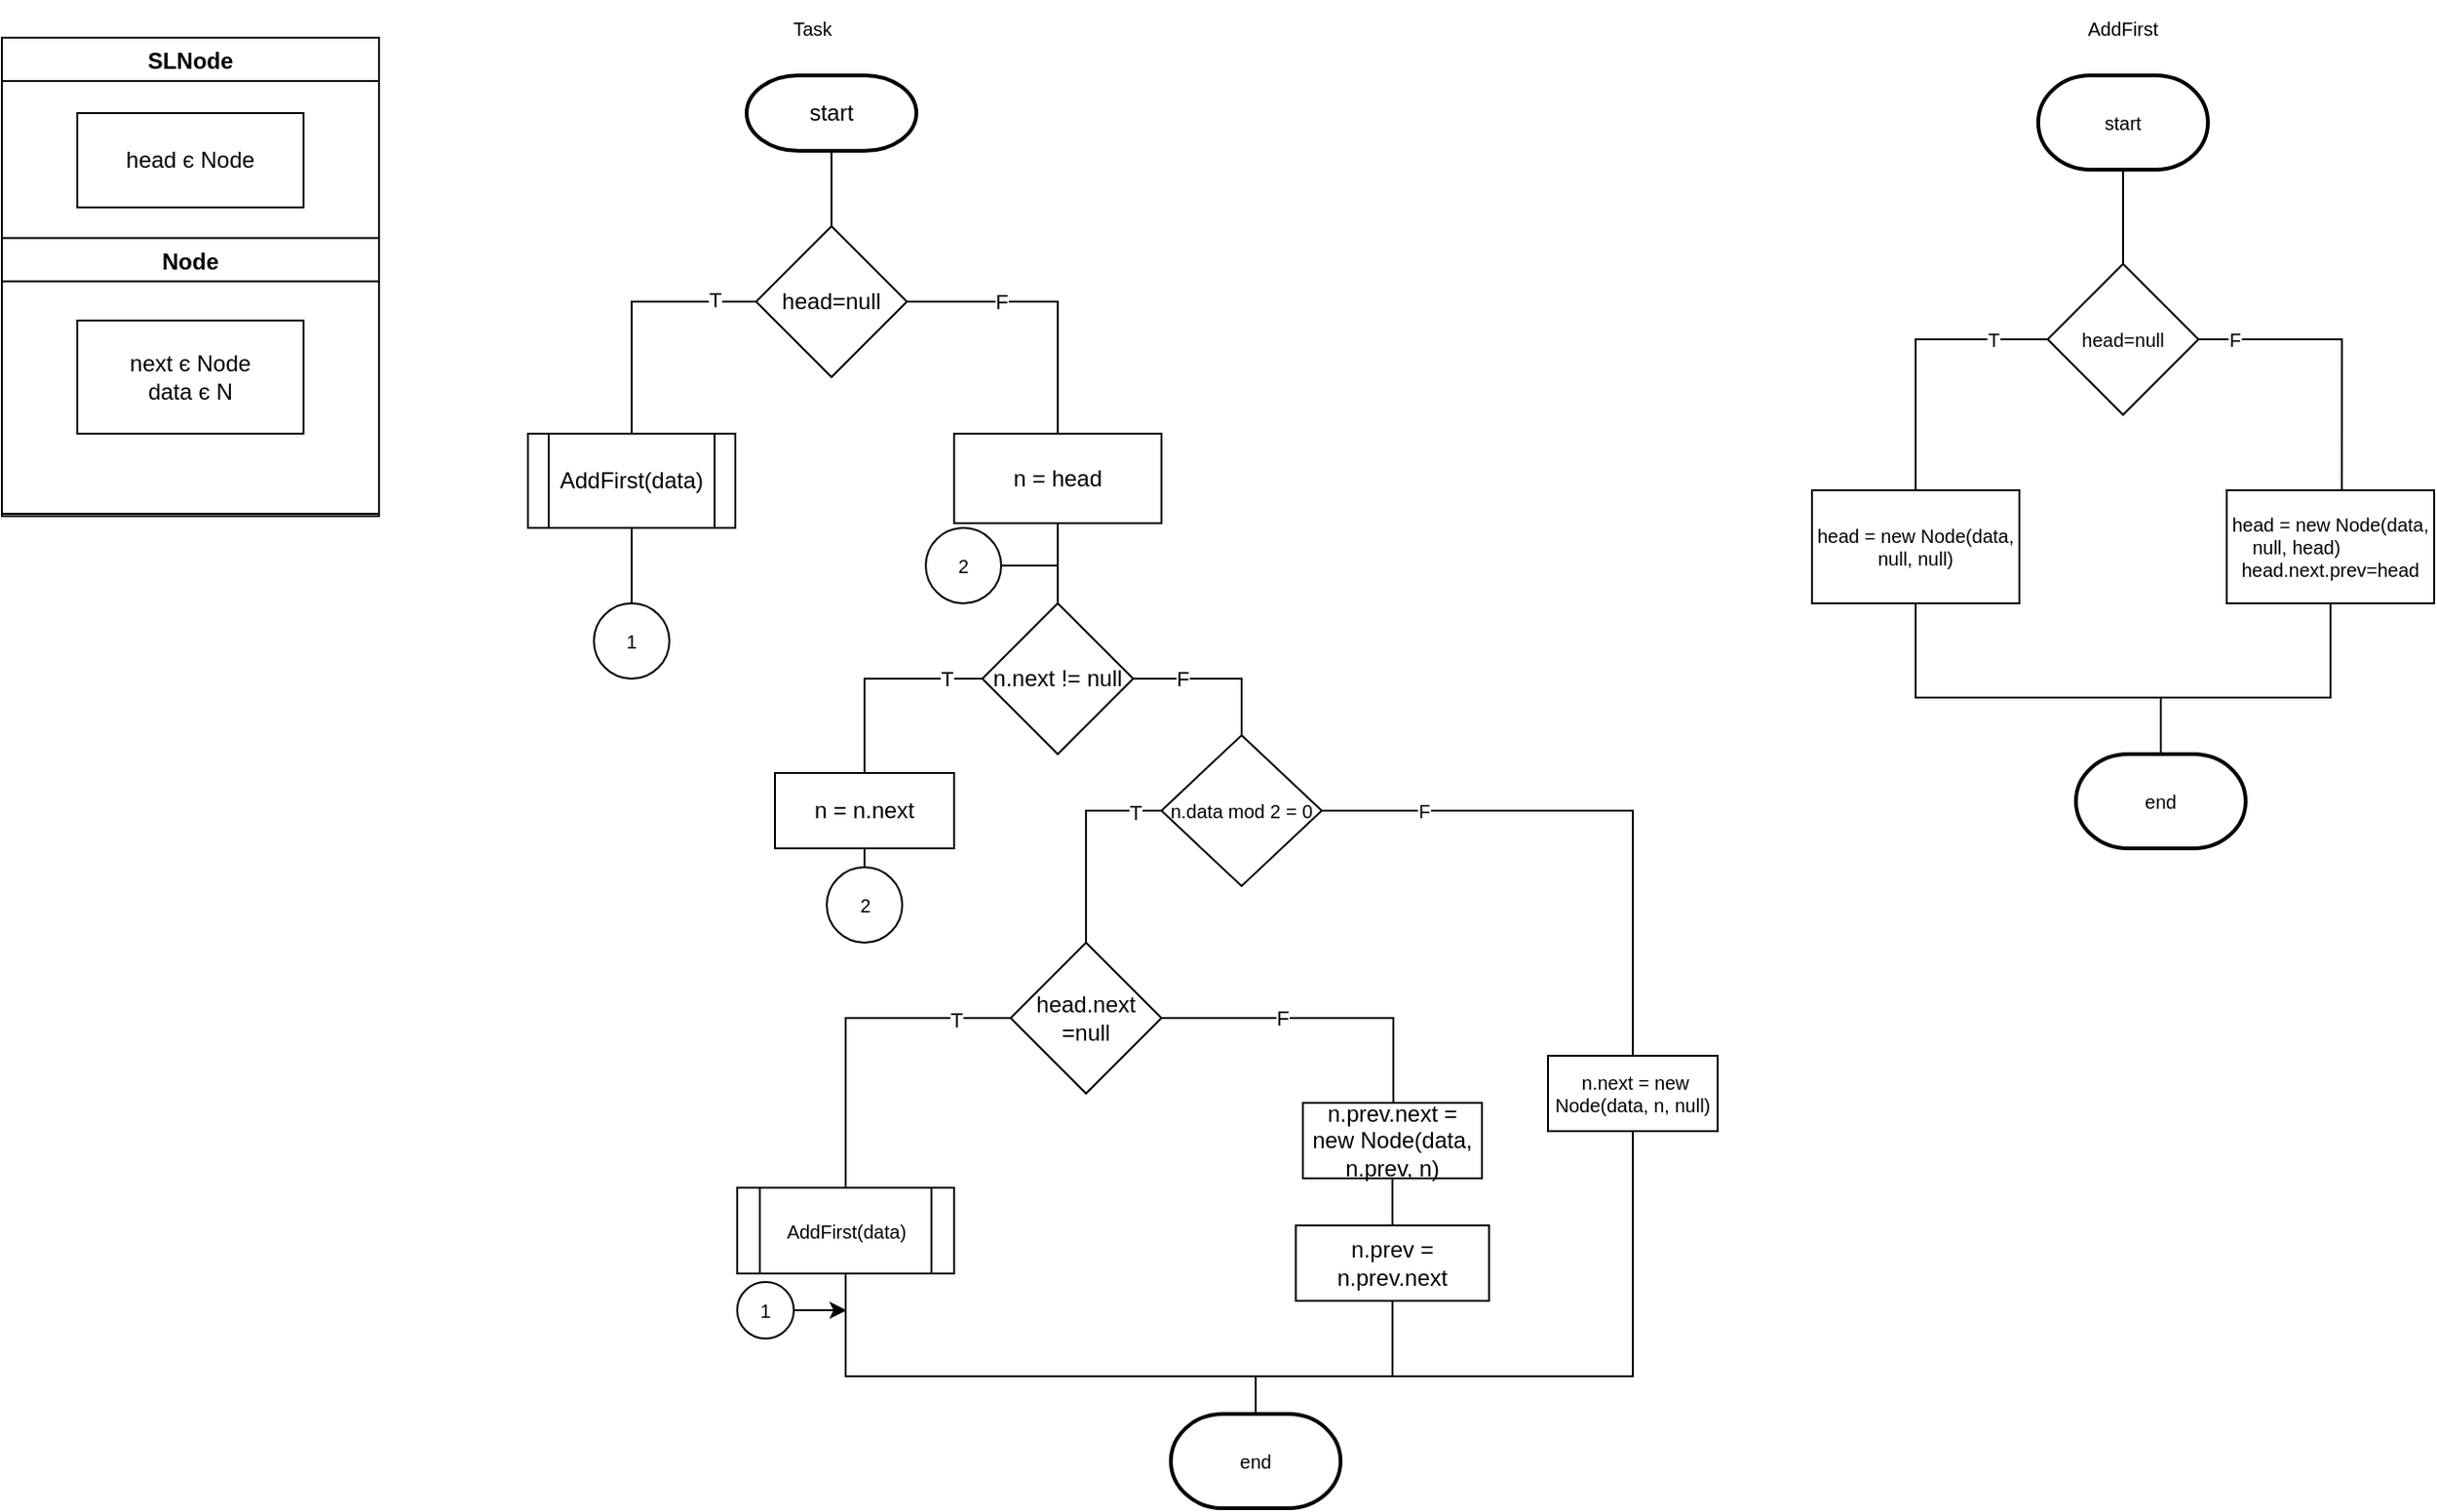 <mxfile version="15.8.7" type="device"><diagram id="x9FFW7f7hqQIO6BIhVK7" name="Сторінка-1"><mxGraphModel dx="441" dy="346" grid="1" gridSize="10" guides="1" tooltips="1" connect="1" arrows="1" fold="1" page="1" pageScale="1" pageWidth="827" pageHeight="1169" math="0" shadow="0"><root><mxCell id="0"/><mxCell id="1" parent="0"/><mxCell id="0QQBt_lHWJG0eda0-Ubb-2" value="SLNode" style="swimlane;" parent="1" vertex="1"><mxGeometry x="80" y="20" width="200" height="252.5" as="geometry"/></mxCell><mxCell id="0QQBt_lHWJG0eda0-Ubb-4" value="Node" style="swimlane;horizontal=0;rotation=90;" parent="0QQBt_lHWJG0eda0-Ubb-2" vertex="1"><mxGeometry x="26.25" y="80" width="147.5" height="200" as="geometry"/></mxCell><mxCell id="0QQBt_lHWJG0eda0-Ubb-6" value="next є Node&lt;br&gt;data є N" style="rounded=0;whiteSpace=wrap;html=1;" parent="0QQBt_lHWJG0eda0-Ubb-4" vertex="1"><mxGeometry x="13.75" y="70" width="120" height="60" as="geometry"/></mxCell><mxCell id="0QQBt_lHWJG0eda0-Ubb-5" value="head є Node" style="rounded=0;whiteSpace=wrap;html=1;" parent="0QQBt_lHWJG0eda0-Ubb-2" vertex="1"><mxGeometry x="40" y="40" width="120" height="50" as="geometry"/></mxCell><mxCell id="0QQBt_lHWJG0eda0-Ubb-9" value="" style="edgeStyle=orthogonalEdgeStyle;rounded=0;orthogonalLoop=1;jettySize=auto;html=1;endArrow=none;endFill=0;" parent="1" source="0QQBt_lHWJG0eda0-Ubb-7" target="0QQBt_lHWJG0eda0-Ubb-8" edge="1"><mxGeometry relative="1" as="geometry"/></mxCell><mxCell id="0QQBt_lHWJG0eda0-Ubb-7" value="start" style="strokeWidth=2;html=1;shape=mxgraph.flowchart.terminator;whiteSpace=wrap;" parent="1" vertex="1"><mxGeometry x="475" y="40" width="90" height="40" as="geometry"/></mxCell><mxCell id="0QQBt_lHWJG0eda0-Ubb-15" style="edgeStyle=orthogonalEdgeStyle;rounded=0;orthogonalLoop=1;jettySize=auto;html=1;endArrow=none;endFill=0;" parent="1" source="0QQBt_lHWJG0eda0-Ubb-8" target="0QQBt_lHWJG0eda0-Ubb-10" edge="1"><mxGeometry relative="1" as="geometry"/></mxCell><mxCell id="0QQBt_lHWJG0eda0-Ubb-16" value="T" style="edgeLabel;html=1;align=center;verticalAlign=middle;resizable=0;points=[];" parent="0QQBt_lHWJG0eda0-Ubb-15" vertex="1" connectable="0"><mxGeometry x="-0.667" y="-1" relative="1" as="geometry"><mxPoint as="offset"/></mxGeometry></mxCell><mxCell id="0QQBt_lHWJG0eda0-Ubb-18" style="edgeStyle=orthogonalEdgeStyle;rounded=0;orthogonalLoop=1;jettySize=auto;html=1;entryX=0.551;entryY=0.025;entryDx=0;entryDy=0;entryPerimeter=0;endArrow=none;endFill=0;" parent="1" source="0QQBt_lHWJG0eda0-Ubb-8" target="0QQBt_lHWJG0eda0-Ubb-17" edge="1"><mxGeometry relative="1" as="geometry"><Array as="points"><mxPoint x="640" y="160"/><mxPoint x="640" y="231"/></Array></mxGeometry></mxCell><mxCell id="0QQBt_lHWJG0eda0-Ubb-19" value="F" style="edgeLabel;html=1;align=center;verticalAlign=middle;resizable=0;points=[];" parent="0QQBt_lHWJG0eda0-Ubb-18" vertex="1" connectable="0"><mxGeometry x="-0.365" relative="1" as="geometry"><mxPoint as="offset"/></mxGeometry></mxCell><mxCell id="0QQBt_lHWJG0eda0-Ubb-8" value="head=null" style="rhombus;whiteSpace=wrap;html=1;" parent="1" vertex="1"><mxGeometry x="480" y="120" width="80" height="80" as="geometry"/></mxCell><mxCell id="0QQBt_lHWJG0eda0-Ubb-63" value="" style="edgeStyle=orthogonalEdgeStyle;rounded=0;orthogonalLoop=1;jettySize=auto;html=1;fontSize=10;endArrow=none;endFill=0;" parent="1" source="0QQBt_lHWJG0eda0-Ubb-10" target="0QQBt_lHWJG0eda0-Ubb-62" edge="1"><mxGeometry relative="1" as="geometry"/></mxCell><mxCell id="0QQBt_lHWJG0eda0-Ubb-10" value="AddFirst(data)" style="shape=process;whiteSpace=wrap;html=1;backgroundOutline=1;" parent="1" vertex="1"><mxGeometry x="359" y="230" width="110" height="50" as="geometry"/></mxCell><mxCell id="0QQBt_lHWJG0eda0-Ubb-21" value="" style="edgeStyle=orthogonalEdgeStyle;rounded=0;orthogonalLoop=1;jettySize=auto;html=1;endArrow=none;endFill=0;" parent="1" source="0QQBt_lHWJG0eda0-Ubb-17" target="0QQBt_lHWJG0eda0-Ubb-20" edge="1"><mxGeometry relative="1" as="geometry"/></mxCell><mxCell id="0QQBt_lHWJG0eda0-Ubb-17" value="n = head" style="rounded=0;whiteSpace=wrap;html=1;" parent="1" vertex="1"><mxGeometry x="585" y="230" width="110" height="47.5" as="geometry"/></mxCell><mxCell id="0QQBt_lHWJG0eda0-Ubb-23" style="edgeStyle=orthogonalEdgeStyle;rounded=0;orthogonalLoop=1;jettySize=auto;html=1;endArrow=none;endFill=0;" parent="1" source="0QQBt_lHWJG0eda0-Ubb-20" target="0QQBt_lHWJG0eda0-Ubb-22" edge="1"><mxGeometry relative="1" as="geometry"/></mxCell><mxCell id="0QQBt_lHWJG0eda0-Ubb-24" value="T" style="edgeLabel;html=1;align=center;verticalAlign=middle;resizable=0;points=[];" parent="0QQBt_lHWJG0eda0-Ubb-23" vertex="1" connectable="0"><mxGeometry x="-0.662" relative="1" as="geometry"><mxPoint as="offset"/></mxGeometry></mxCell><mxCell id="0QQBt_lHWJG0eda0-Ubb-26" style="edgeStyle=orthogonalEdgeStyle;rounded=0;orthogonalLoop=1;jettySize=auto;html=1;entryX=0.5;entryY=0;entryDx=0;entryDy=0;endArrow=none;endFill=0;" parent="1" source="0QQBt_lHWJG0eda0-Ubb-20" target="0QQBt_lHWJG0eda0-Ubb-25" edge="1"><mxGeometry relative="1" as="geometry"/></mxCell><mxCell id="0QQBt_lHWJG0eda0-Ubb-27" value="F" style="edgeLabel;html=1;align=center;verticalAlign=middle;resizable=0;points=[];" parent="0QQBt_lHWJG0eda0-Ubb-26" vertex="1" connectable="0"><mxGeometry x="-0.404" relative="1" as="geometry"><mxPoint as="offset"/></mxGeometry></mxCell><mxCell id="0QQBt_lHWJG0eda0-Ubb-20" value="n.next != null" style="rhombus;whiteSpace=wrap;html=1;" parent="1" vertex="1"><mxGeometry x="600" y="320" width="80" height="80" as="geometry"/></mxCell><mxCell id="0QQBt_lHWJG0eda0-Ubb-65" style="edgeStyle=orthogonalEdgeStyle;rounded=0;orthogonalLoop=1;jettySize=auto;html=1;fontSize=10;endArrow=none;endFill=0;" parent="1" source="0QQBt_lHWJG0eda0-Ubb-22" target="0QQBt_lHWJG0eda0-Ubb-64" edge="1"><mxGeometry relative="1" as="geometry"/></mxCell><mxCell id="0QQBt_lHWJG0eda0-Ubb-22" value="n = n.next" style="rounded=0;whiteSpace=wrap;html=1;" parent="1" vertex="1"><mxGeometry x="490" y="410" width="95" height="40" as="geometry"/></mxCell><mxCell id="0QQBt_lHWJG0eda0-Ubb-42" style="edgeStyle=orthogonalEdgeStyle;rounded=0;orthogonalLoop=1;jettySize=auto;html=1;fontSize=10;endArrow=none;endFill=0;" parent="1" source="0QQBt_lHWJG0eda0-Ubb-25" target="0QQBt_lHWJG0eda0-Ubb-41" edge="1"><mxGeometry relative="1" as="geometry"/></mxCell><mxCell id="0QQBt_lHWJG0eda0-Ubb-43" value="F" style="edgeLabel;html=1;align=center;verticalAlign=middle;resizable=0;points=[];fontSize=10;" parent="0QQBt_lHWJG0eda0-Ubb-42" vertex="1" connectable="0"><mxGeometry x="-0.704" y="-1" relative="1" as="geometry"><mxPoint x="10" y="-1" as="offset"/></mxGeometry></mxCell><mxCell id="X95K_tfgVystDzC8B2tU-5" style="edgeStyle=orthogonalEdgeStyle;rounded=0;orthogonalLoop=1;jettySize=auto;html=1;entryX=0.5;entryY=0;entryDx=0;entryDy=0;endArrow=none;endFill=0;" parent="1" source="0QQBt_lHWJG0eda0-Ubb-25" target="X95K_tfgVystDzC8B2tU-3" edge="1"><mxGeometry relative="1" as="geometry"><Array as="points"><mxPoint x="655" y="430"/></Array></mxGeometry></mxCell><mxCell id="X95K_tfgVystDzC8B2tU-25" value="T" style="edgeLabel;html=1;align=center;verticalAlign=middle;resizable=0;points=[];" parent="X95K_tfgVystDzC8B2tU-5" vertex="1" connectable="0"><mxGeometry x="-0.743" y="1" relative="1" as="geometry"><mxPoint as="offset"/></mxGeometry></mxCell><mxCell id="0QQBt_lHWJG0eda0-Ubb-25" value="&lt;font style=&quot;font-size: 10px&quot;&gt;n.data mod 2 = 0&lt;/font&gt;" style="rhombus;whiteSpace=wrap;html=1;" parent="1" vertex="1"><mxGeometry x="695" y="390" width="85" height="80" as="geometry"/></mxCell><mxCell id="X95K_tfgVystDzC8B2tU-1" style="edgeStyle=orthogonalEdgeStyle;rounded=0;orthogonalLoop=1;jettySize=auto;html=1;" parent="1" edge="1"><mxGeometry relative="1" as="geometry"><mxPoint x="640" y="470" as="targetPoint"/><mxPoint x="640" y="470" as="sourcePoint"/></mxGeometry></mxCell><mxCell id="0QQBt_lHWJG0eda0-Ubb-45" style="edgeStyle=orthogonalEdgeStyle;rounded=0;orthogonalLoop=1;jettySize=auto;html=1;fontSize=10;endArrow=none;endFill=0;" parent="1" source="0QQBt_lHWJG0eda0-Ubb-36" target="0QQBt_lHWJG0eda0-Ubb-44" edge="1"><mxGeometry relative="1" as="geometry"><Array as="points"><mxPoint x="527" y="730"/><mxPoint x="745" y="730"/></Array></mxGeometry></mxCell><mxCell id="0QQBt_lHWJG0eda0-Ubb-36" value="AddFirst(data)" style="shape=process;whiteSpace=wrap;html=1;backgroundOutline=1;fontSize=10;" parent="1" vertex="1"><mxGeometry x="470" y="630" width="115" height="45.5" as="geometry"/></mxCell><mxCell id="0QQBt_lHWJG0eda0-Ubb-47" style="edgeStyle=orthogonalEdgeStyle;rounded=0;orthogonalLoop=1;jettySize=auto;html=1;fontSize=10;endArrow=none;endFill=0;" parent="1" source="0QQBt_lHWJG0eda0-Ubb-41" target="0QQBt_lHWJG0eda0-Ubb-44" edge="1"><mxGeometry relative="1" as="geometry"><Array as="points"><mxPoint x="945" y="730"/><mxPoint x="745" y="730"/></Array></mxGeometry></mxCell><mxCell id="0QQBt_lHWJG0eda0-Ubb-41" value="&amp;nbsp;n.next = new Node(data, n, null)" style="rounded=0;whiteSpace=wrap;html=1;fontSize=10;" parent="1" vertex="1"><mxGeometry x="900" y="560" width="90" height="40" as="geometry"/></mxCell><mxCell id="0QQBt_lHWJG0eda0-Ubb-44" value="end" style="strokeWidth=2;html=1;shape=mxgraph.flowchart.terminator;whiteSpace=wrap;fontSize=10;" parent="1" vertex="1"><mxGeometry x="700" y="750" width="90" height="50" as="geometry"/></mxCell><mxCell id="0QQBt_lHWJG0eda0-Ubb-48" value="Task" style="text;html=1;strokeColor=none;fillColor=none;align=center;verticalAlign=middle;whiteSpace=wrap;rounded=0;fontSize=10;" parent="1" vertex="1"><mxGeometry x="480" width="60" height="30" as="geometry"/></mxCell><mxCell id="0QQBt_lHWJG0eda0-Ubb-51" value="" style="edgeStyle=orthogonalEdgeStyle;rounded=0;orthogonalLoop=1;jettySize=auto;html=1;fontSize=10;endArrow=none;endFill=0;" parent="1" source="0QQBt_lHWJG0eda0-Ubb-49" target="0QQBt_lHWJG0eda0-Ubb-50" edge="1"><mxGeometry relative="1" as="geometry"/></mxCell><mxCell id="0QQBt_lHWJG0eda0-Ubb-49" value="start" style="strokeWidth=2;html=1;shape=mxgraph.flowchart.terminator;whiteSpace=wrap;fontSize=10;" parent="1" vertex="1"><mxGeometry x="1160" y="40" width="90" height="50" as="geometry"/></mxCell><mxCell id="0QQBt_lHWJG0eda0-Ubb-53" style="edgeStyle=orthogonalEdgeStyle;rounded=0;orthogonalLoop=1;jettySize=auto;html=1;fontSize=10;endArrow=none;endFill=0;" parent="1" source="0QQBt_lHWJG0eda0-Ubb-50" target="0QQBt_lHWJG0eda0-Ubb-52" edge="1"><mxGeometry relative="1" as="geometry"/></mxCell><mxCell id="0QQBt_lHWJG0eda0-Ubb-54" value="T" style="edgeLabel;html=1;align=center;verticalAlign=middle;resizable=0;points=[];fontSize=10;" parent="0QQBt_lHWJG0eda0-Ubb-53" vertex="1" connectable="0"><mxGeometry x="-0.611" relative="1" as="geometry"><mxPoint as="offset"/></mxGeometry></mxCell><mxCell id="0QQBt_lHWJG0eda0-Ubb-56" style="edgeStyle=orthogonalEdgeStyle;rounded=0;orthogonalLoop=1;jettySize=auto;html=1;entryX=0.555;entryY=0.022;entryDx=0;entryDy=0;entryPerimeter=0;fontSize=10;endArrow=none;endFill=0;" parent="1" source="0QQBt_lHWJG0eda0-Ubb-50" target="0QQBt_lHWJG0eda0-Ubb-55" edge="1"><mxGeometry relative="1" as="geometry"/></mxCell><mxCell id="0QQBt_lHWJG0eda0-Ubb-57" value="F" style="edgeLabel;html=1;align=center;verticalAlign=middle;resizable=0;points=[];fontSize=10;" parent="0QQBt_lHWJG0eda0-Ubb-56" vertex="1" connectable="0"><mxGeometry x="-0.765" relative="1" as="geometry"><mxPoint as="offset"/></mxGeometry></mxCell><mxCell id="0QQBt_lHWJG0eda0-Ubb-50" value="head=null" style="rhombus;whiteSpace=wrap;html=1;fontSize=10;" parent="1" vertex="1"><mxGeometry x="1165" y="140" width="80" height="80" as="geometry"/></mxCell><mxCell id="0QQBt_lHWJG0eda0-Ubb-60" style="edgeStyle=orthogonalEdgeStyle;rounded=0;orthogonalLoop=1;jettySize=auto;html=1;fontSize=10;endArrow=none;endFill=0;" parent="1" source="0QQBt_lHWJG0eda0-Ubb-52" target="0QQBt_lHWJG0eda0-Ubb-59" edge="1"><mxGeometry relative="1" as="geometry"><Array as="points"><mxPoint x="1095" y="370"/><mxPoint x="1225" y="370"/></Array></mxGeometry></mxCell><mxCell id="0QQBt_lHWJG0eda0-Ubb-52" value="head = new Node(data, null, null)" style="rounded=0;whiteSpace=wrap;html=1;fontSize=10;" parent="1" vertex="1"><mxGeometry x="1040" y="260" width="110" height="60" as="geometry"/></mxCell><mxCell id="0QQBt_lHWJG0eda0-Ubb-61" style="edgeStyle=orthogonalEdgeStyle;rounded=0;orthogonalLoop=1;jettySize=auto;html=1;fontSize=10;endArrow=none;endFill=0;" parent="1" source="0QQBt_lHWJG0eda0-Ubb-55" target="0QQBt_lHWJG0eda0-Ubb-59" edge="1"><mxGeometry relative="1" as="geometry"><Array as="points"><mxPoint x="1315" y="370"/><mxPoint x="1225" y="370"/></Array></mxGeometry></mxCell><mxCell id="0QQBt_lHWJG0eda0-Ubb-55" value="&lt;div&gt;head = new Node(data, null, head)&lt;span&gt;&amp;nbsp; &amp;nbsp; &amp;nbsp; &amp;nbsp; &amp;nbsp; &amp;nbsp; &amp;nbsp; head.next.prev=head&lt;/span&gt;&lt;/div&gt;" style="rounded=0;whiteSpace=wrap;html=1;fontSize=10;" parent="1" vertex="1"><mxGeometry x="1260" y="260" width="110" height="60" as="geometry"/></mxCell><mxCell id="0QQBt_lHWJG0eda0-Ubb-59" value="end" style="strokeWidth=2;html=1;shape=mxgraph.flowchart.terminator;whiteSpace=wrap;fontSize=10;" parent="1" vertex="1"><mxGeometry x="1180" y="400" width="90" height="50" as="geometry"/></mxCell><mxCell id="0QQBt_lHWJG0eda0-Ubb-62" value="1" style="ellipse;whiteSpace=wrap;html=1;aspect=fixed;fontSize=10;" parent="1" vertex="1"><mxGeometry x="394" y="320" width="40" height="40" as="geometry"/></mxCell><mxCell id="0QQBt_lHWJG0eda0-Ubb-64" value="2" style="ellipse;whiteSpace=wrap;html=1;aspect=fixed;fontSize=10;" parent="1" vertex="1"><mxGeometry x="517.5" y="460" width="40" height="40" as="geometry"/></mxCell><mxCell id="X95K_tfgVystDzC8B2tU-11" value="" style="edgeStyle=orthogonalEdgeStyle;rounded=0;orthogonalLoop=1;jettySize=auto;html=1;endArrow=classic;endFill=1;" parent="1" source="0QQBt_lHWJG0eda0-Ubb-66" edge="1"><mxGeometry relative="1" as="geometry"><mxPoint x="528" y="695" as="targetPoint"/><Array as="points"><mxPoint x="528" y="695"/></Array></mxGeometry></mxCell><mxCell id="0QQBt_lHWJG0eda0-Ubb-66" value="1" style="ellipse;whiteSpace=wrap;html=1;aspect=fixed;fontSize=10;" parent="1" vertex="1"><mxGeometry x="470" y="680" width="30" height="30" as="geometry"/></mxCell><mxCell id="0QQBt_lHWJG0eda0-Ubb-71" value="AddFirst" style="text;html=1;strokeColor=none;fillColor=none;align=center;verticalAlign=middle;whiteSpace=wrap;rounded=0;fontSize=10;" parent="1" vertex="1"><mxGeometry x="1175" width="60" height="30" as="geometry"/></mxCell><mxCell id="dqgNuEU-N7SalRL0eCvV-2" value="" style="edgeStyle=orthogonalEdgeStyle;rounded=0;orthogonalLoop=1;jettySize=auto;html=1;endArrow=none;endFill=0;" parent="1" source="dqgNuEU-N7SalRL0eCvV-1" edge="1"><mxGeometry relative="1" as="geometry"><mxPoint x="640" y="300" as="targetPoint"/><Array as="points"><mxPoint x="640" y="300"/><mxPoint x="640" y="300"/></Array></mxGeometry></mxCell><mxCell id="dqgNuEU-N7SalRL0eCvV-1" value="2" style="ellipse;whiteSpace=wrap;html=1;aspect=fixed;fontSize=10;" parent="1" vertex="1"><mxGeometry x="570" y="280" width="40" height="40" as="geometry"/></mxCell><mxCell id="X95K_tfgVystDzC8B2tU-10" style="edgeStyle=orthogonalEdgeStyle;rounded=0;orthogonalLoop=1;jettySize=auto;html=1;endArrow=none;endFill=0;" parent="1" source="X95K_tfgVystDzC8B2tU-3" target="0QQBt_lHWJG0eda0-Ubb-36" edge="1"><mxGeometry relative="1" as="geometry"/></mxCell><mxCell id="X95K_tfgVystDzC8B2tU-24" value="T" style="edgeLabel;html=1;align=center;verticalAlign=middle;resizable=0;points=[];" parent="X95K_tfgVystDzC8B2tU-10" vertex="1" connectable="0"><mxGeometry x="-0.673" y="1" relative="1" as="geometry"><mxPoint as="offset"/></mxGeometry></mxCell><mxCell id="X95K_tfgVystDzC8B2tU-22" style="edgeStyle=orthogonalEdgeStyle;rounded=0;orthogonalLoop=1;jettySize=auto;html=1;endArrow=none;endFill=0;" parent="1" source="X95K_tfgVystDzC8B2tU-3" target="X95K_tfgVystDzC8B2tU-21" edge="1"><mxGeometry relative="1" as="geometry"><Array as="points"><mxPoint x="818" y="540"/></Array></mxGeometry></mxCell><mxCell id="X95K_tfgVystDzC8B2tU-23" value="F" style="edgeLabel;html=1;align=center;verticalAlign=middle;resizable=0;points=[];" parent="X95K_tfgVystDzC8B2tU-22" vertex="1" connectable="0"><mxGeometry x="-0.24" relative="1" as="geometry"><mxPoint as="offset"/></mxGeometry></mxCell><mxCell id="X95K_tfgVystDzC8B2tU-3" value="head.next =null" style="rhombus;whiteSpace=wrap;html=1;" parent="1" vertex="1"><mxGeometry x="615" y="500" width="80" height="80" as="geometry"/></mxCell><mxCell id="YnbQSz5Bbf2DuFBK463A-2" value="" style="edgeStyle=orthogonalEdgeStyle;rounded=0;orthogonalLoop=1;jettySize=auto;html=1;endArrow=none;endFill=0;" edge="1" parent="1" source="X95K_tfgVystDzC8B2tU-21" target="YnbQSz5Bbf2DuFBK463A-1"><mxGeometry relative="1" as="geometry"/></mxCell><mxCell id="X95K_tfgVystDzC8B2tU-21" value="n.prev.next = new Node(data, n.prev, n)" style="rounded=0;whiteSpace=wrap;html=1;" parent="1" vertex="1"><mxGeometry x="770" y="585" width="95" height="40" as="geometry"/></mxCell><mxCell id="YnbQSz5Bbf2DuFBK463A-3" value="" style="edgeStyle=orthogonalEdgeStyle;rounded=0;orthogonalLoop=1;jettySize=auto;html=1;endArrow=none;endFill=0;" edge="1" parent="1" source="YnbQSz5Bbf2DuFBK463A-1" target="0QQBt_lHWJG0eda0-Ubb-44"><mxGeometry relative="1" as="geometry"><Array as="points"><mxPoint x="818" y="730"/><mxPoint x="745" y="730"/></Array></mxGeometry></mxCell><mxCell id="YnbQSz5Bbf2DuFBK463A-1" value="n.prev = n.prev.next" style="rounded=0;whiteSpace=wrap;html=1;" vertex="1" parent="1"><mxGeometry x="766.25" y="650" width="102.5" height="40" as="geometry"/></mxCell></root></mxGraphModel></diagram></mxfile>